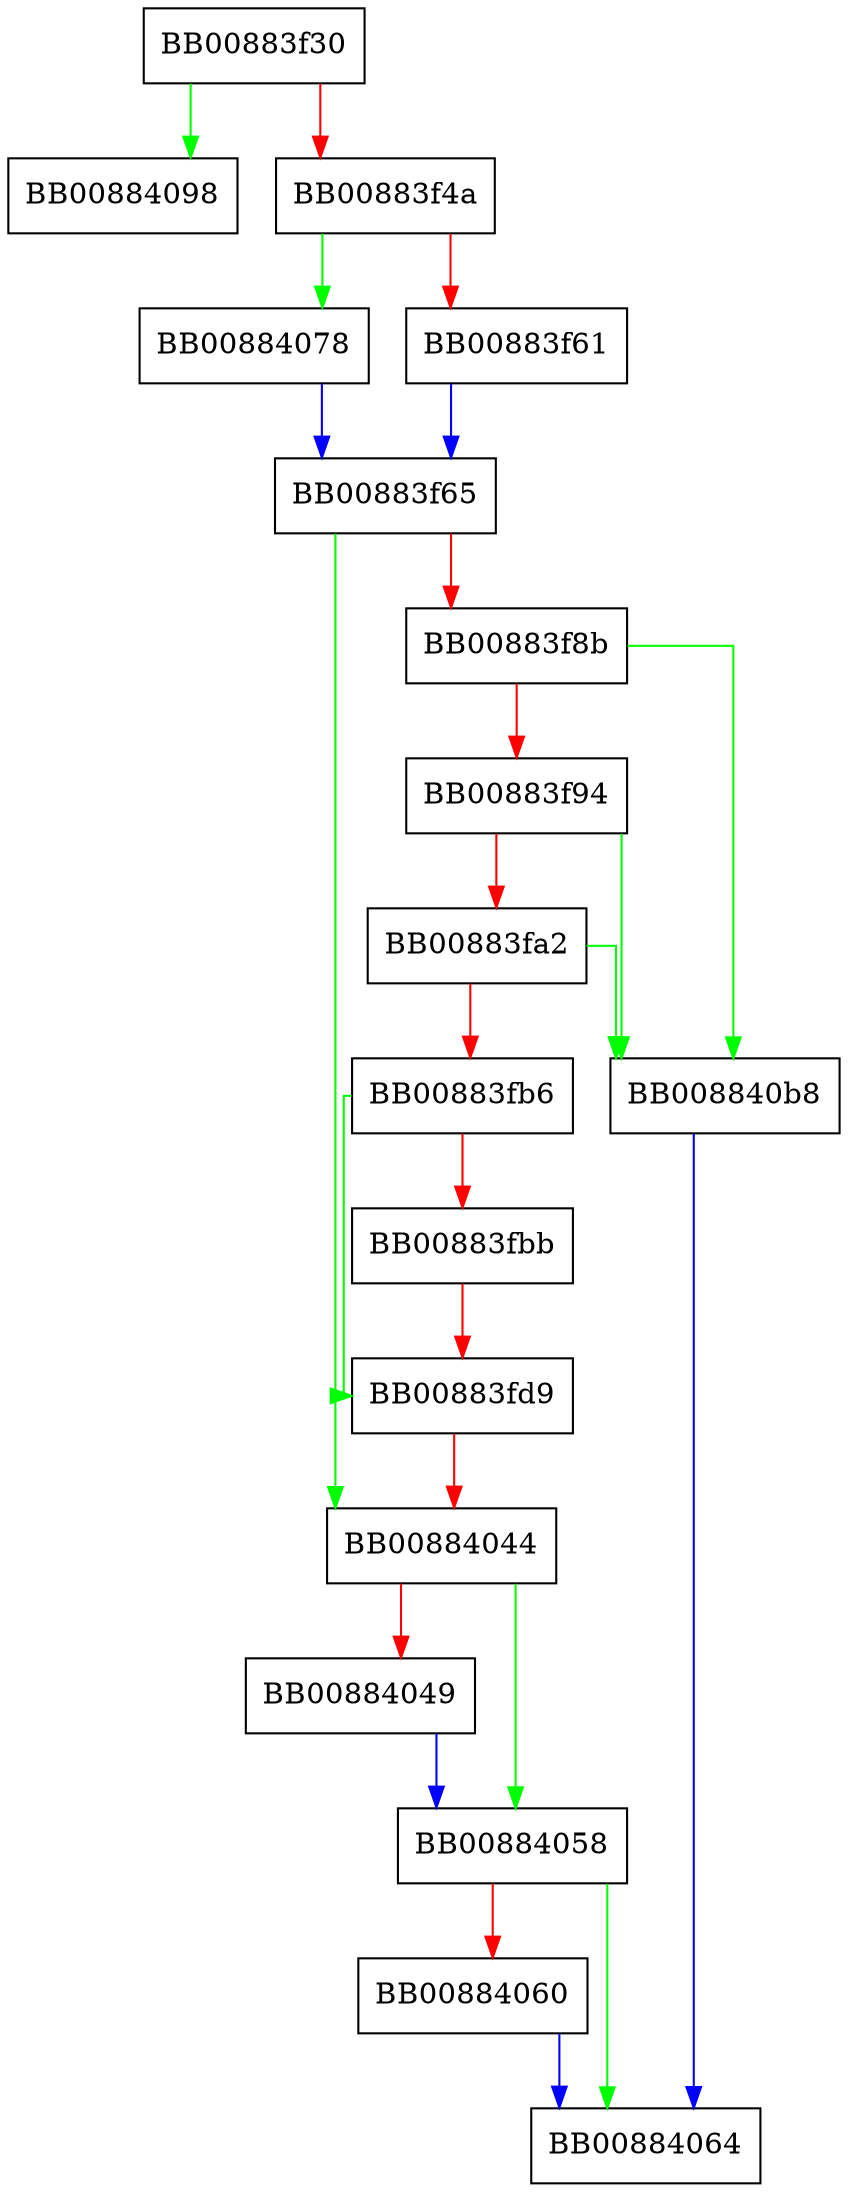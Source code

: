 digraph _IO_str_overflow {
  node [shape="box"];
  graph [splines=ortho];
  BB00883f30 -> BB00884098 [color="green"];
  BB00883f30 -> BB00883f4a [color="red"];
  BB00883f4a -> BB00884078 [color="green"];
  BB00883f4a -> BB00883f61 [color="red"];
  BB00883f61 -> BB00883f65 [color="blue"];
  BB00883f65 -> BB00884044 [color="green"];
  BB00883f65 -> BB00883f8b [color="red"];
  BB00883f8b -> BB008840b8 [color="green"];
  BB00883f8b -> BB00883f94 [color="red"];
  BB00883f94 -> BB008840b8 [color="green"];
  BB00883f94 -> BB00883fa2 [color="red"];
  BB00883fa2 -> BB008840b8 [color="green"];
  BB00883fa2 -> BB00883fb6 [color="red"];
  BB00883fb6 -> BB00883fd9 [color="green"];
  BB00883fb6 -> BB00883fbb [color="red"];
  BB00883fbb -> BB00883fd9 [color="red"];
  BB00883fd9 -> BB00884044 [color="red"];
  BB00884044 -> BB00884058 [color="green"];
  BB00884044 -> BB00884049 [color="red"];
  BB00884049 -> BB00884058 [color="blue"];
  BB00884058 -> BB00884064 [color="green"];
  BB00884058 -> BB00884060 [color="red"];
  BB00884060 -> BB00884064 [color="blue"];
  BB00884078 -> BB00883f65 [color="blue"];
  BB008840b8 -> BB00884064 [color="blue"];
}